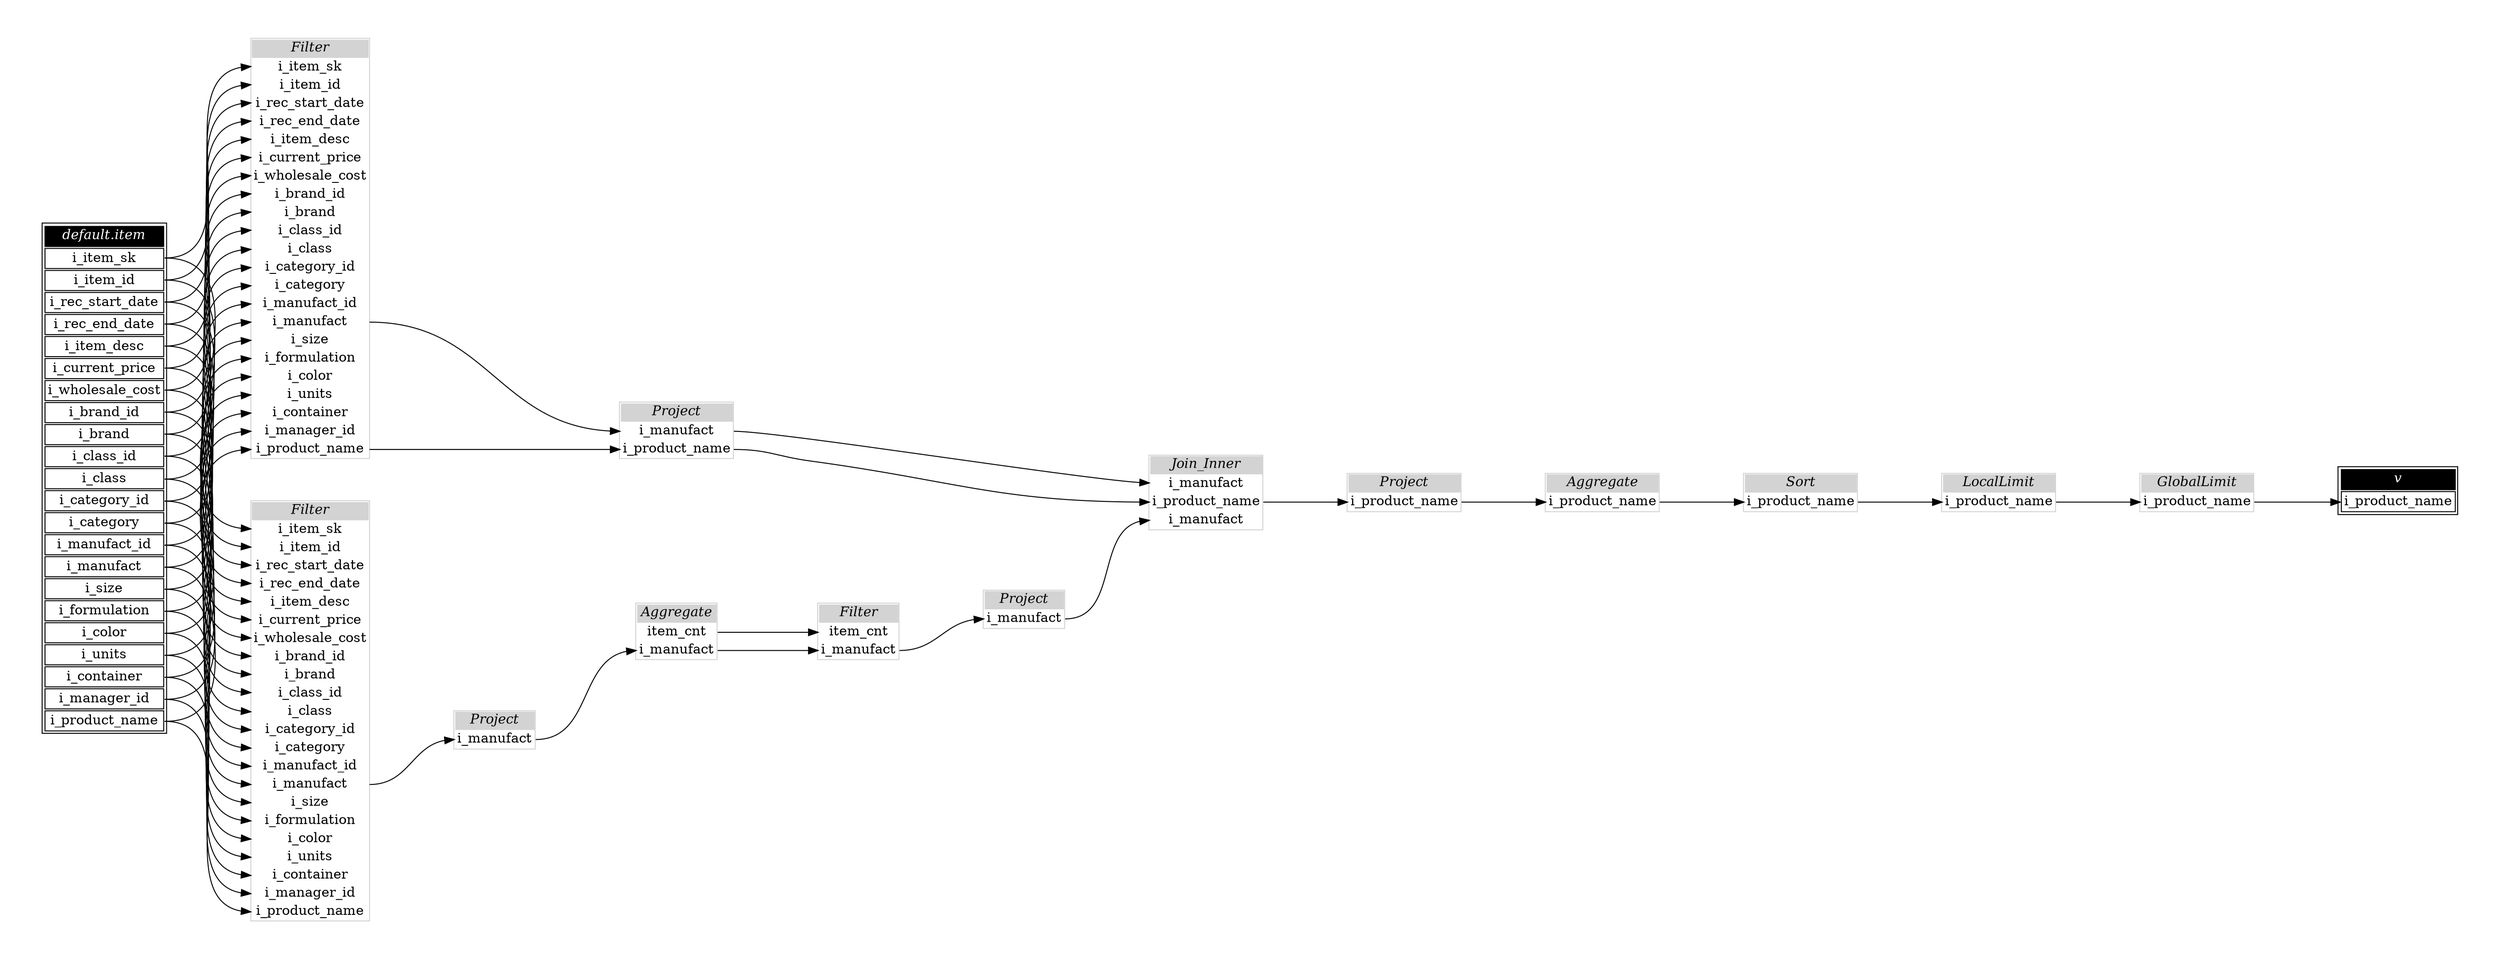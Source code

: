 // Automatically generated by TPCDSFlowTestSuite


digraph {
  graph [pad="0.5" nodesep="0.5" ranksep="1" fontname="Helvetica" rankdir=LR];
  node [shape=plaintext]

  
"Aggregate_39afe15" [label=<
<table color="lightgray" border="1" cellborder="0" cellspacing="0">
  <tr><td bgcolor="lightgray" port="nodeName"><i>Aggregate</i></td></tr>
  <tr><td port="0">item_cnt</td></tr>
<tr><td port="1">i_manufact</td></tr>
</table>>];
     

"Aggregate_71201df" [label=<
<table color="lightgray" border="1" cellborder="0" cellspacing="0">
  <tr><td bgcolor="lightgray" port="nodeName"><i>Aggregate</i></td></tr>
  <tr><td port="0">i_product_name</td></tr>
</table>>];
     

"Filter_2dbdd62" [label=<
<table color="lightgray" border="1" cellborder="0" cellspacing="0">
  <tr><td bgcolor="lightgray" port="nodeName"><i>Filter</i></td></tr>
  <tr><td port="0">item_cnt</td></tr>
<tr><td port="1">i_manufact</td></tr>
</table>>];
     

"Filter_c4784ae" [label=<
<table color="lightgray" border="1" cellborder="0" cellspacing="0">
  <tr><td bgcolor="lightgray" port="nodeName"><i>Filter</i></td></tr>
  <tr><td port="0">i_item_sk</td></tr>
<tr><td port="1">i_item_id</td></tr>
<tr><td port="2">i_rec_start_date</td></tr>
<tr><td port="3">i_rec_end_date</td></tr>
<tr><td port="4">i_item_desc</td></tr>
<tr><td port="5">i_current_price</td></tr>
<tr><td port="6">i_wholesale_cost</td></tr>
<tr><td port="7">i_brand_id</td></tr>
<tr><td port="8">i_brand</td></tr>
<tr><td port="9">i_class_id</td></tr>
<tr><td port="10">i_class</td></tr>
<tr><td port="11">i_category_id</td></tr>
<tr><td port="12">i_category</td></tr>
<tr><td port="13">i_manufact_id</td></tr>
<tr><td port="14">i_manufact</td></tr>
<tr><td port="15">i_size</td></tr>
<tr><td port="16">i_formulation</td></tr>
<tr><td port="17">i_color</td></tr>
<tr><td port="18">i_units</td></tr>
<tr><td port="19">i_container</td></tr>
<tr><td port="20">i_manager_id</td></tr>
<tr><td port="21">i_product_name</td></tr>
</table>>];
     

"Filter_cef5747" [label=<
<table color="lightgray" border="1" cellborder="0" cellspacing="0">
  <tr><td bgcolor="lightgray" port="nodeName"><i>Filter</i></td></tr>
  <tr><td port="0">i_item_sk</td></tr>
<tr><td port="1">i_item_id</td></tr>
<tr><td port="2">i_rec_start_date</td></tr>
<tr><td port="3">i_rec_end_date</td></tr>
<tr><td port="4">i_item_desc</td></tr>
<tr><td port="5">i_current_price</td></tr>
<tr><td port="6">i_wholesale_cost</td></tr>
<tr><td port="7">i_brand_id</td></tr>
<tr><td port="8">i_brand</td></tr>
<tr><td port="9">i_class_id</td></tr>
<tr><td port="10">i_class</td></tr>
<tr><td port="11">i_category_id</td></tr>
<tr><td port="12">i_category</td></tr>
<tr><td port="13">i_manufact_id</td></tr>
<tr><td port="14">i_manufact</td></tr>
<tr><td port="15">i_size</td></tr>
<tr><td port="16">i_formulation</td></tr>
<tr><td port="17">i_color</td></tr>
<tr><td port="18">i_units</td></tr>
<tr><td port="19">i_container</td></tr>
<tr><td port="20">i_manager_id</td></tr>
<tr><td port="21">i_product_name</td></tr>
</table>>];
     

"GlobalLimit_ba00b14" [label=<
<table color="lightgray" border="1" cellborder="0" cellspacing="0">
  <tr><td bgcolor="lightgray" port="nodeName"><i>GlobalLimit</i></td></tr>
  <tr><td port="0">i_product_name</td></tr>
</table>>];
     

"Join_Inner_36525a8" [label=<
<table color="lightgray" border="1" cellborder="0" cellspacing="0">
  <tr><td bgcolor="lightgray" port="nodeName"><i>Join_Inner</i></td></tr>
  <tr><td port="0">i_manufact</td></tr>
<tr><td port="1">i_product_name</td></tr>
<tr><td port="2">i_manufact</td></tr>
</table>>];
     

"LocalLimit_d8a8d17" [label=<
<table color="lightgray" border="1" cellborder="0" cellspacing="0">
  <tr><td bgcolor="lightgray" port="nodeName"><i>LocalLimit</i></td></tr>
  <tr><td port="0">i_product_name</td></tr>
</table>>];
     

"Project_0964194" [label=<
<table color="lightgray" border="1" cellborder="0" cellspacing="0">
  <tr><td bgcolor="lightgray" port="nodeName"><i>Project</i></td></tr>
  <tr><td port="0">i_manufact</td></tr>
</table>>];
     

"Project_0be306f" [label=<
<table color="lightgray" border="1" cellborder="0" cellspacing="0">
  <tr><td bgcolor="lightgray" port="nodeName"><i>Project</i></td></tr>
  <tr><td port="0">i_manufact</td></tr>
</table>>];
     

"Project_35c0a37" [label=<
<table color="lightgray" border="1" cellborder="0" cellspacing="0">
  <tr><td bgcolor="lightgray" port="nodeName"><i>Project</i></td></tr>
  <tr><td port="0">i_product_name</td></tr>
</table>>];
     

"Project_905bd41" [label=<
<table color="lightgray" border="1" cellborder="0" cellspacing="0">
  <tr><td bgcolor="lightgray" port="nodeName"><i>Project</i></td></tr>
  <tr><td port="0">i_manufact</td></tr>
<tr><td port="1">i_product_name</td></tr>
</table>>];
     

"Sort_996d505" [label=<
<table color="lightgray" border="1" cellborder="0" cellspacing="0">
  <tr><td bgcolor="lightgray" port="nodeName"><i>Sort</i></td></tr>
  <tr><td port="0">i_product_name</td></tr>
</table>>];
     

"default.item" [color="black" label=<
<table>
  <tr><td bgcolor="black" port="nodeName"><i><font color="white">default.item</font></i></td></tr>
  <tr><td port="0">i_item_sk</td></tr>
<tr><td port="1">i_item_id</td></tr>
<tr><td port="2">i_rec_start_date</td></tr>
<tr><td port="3">i_rec_end_date</td></tr>
<tr><td port="4">i_item_desc</td></tr>
<tr><td port="5">i_current_price</td></tr>
<tr><td port="6">i_wholesale_cost</td></tr>
<tr><td port="7">i_brand_id</td></tr>
<tr><td port="8">i_brand</td></tr>
<tr><td port="9">i_class_id</td></tr>
<tr><td port="10">i_class</td></tr>
<tr><td port="11">i_category_id</td></tr>
<tr><td port="12">i_category</td></tr>
<tr><td port="13">i_manufact_id</td></tr>
<tr><td port="14">i_manufact</td></tr>
<tr><td port="15">i_size</td></tr>
<tr><td port="16">i_formulation</td></tr>
<tr><td port="17">i_color</td></tr>
<tr><td port="18">i_units</td></tr>
<tr><td port="19">i_container</td></tr>
<tr><td port="20">i_manager_id</td></tr>
<tr><td port="21">i_product_name</td></tr>
</table>>];
     

"v" [color="black" label=<
<table>
  <tr><td bgcolor="black" port="nodeName"><i><font color="white">v</font></i></td></tr>
  <tr><td port="0">i_product_name</td></tr>
</table>>];
     
  "Aggregate_39afe15":0 -> "Filter_2dbdd62":0;
"Aggregate_39afe15":1 -> "Filter_2dbdd62":1;
"Aggregate_71201df":0 -> "Sort_996d505":0;
"Filter_2dbdd62":1 -> "Project_0be306f":0;
"Filter_c4784ae":14 -> "Project_0964194":0;
"Filter_cef5747":14 -> "Project_905bd41":0;
"Filter_cef5747":21 -> "Project_905bd41":1;
"GlobalLimit_ba00b14":0 -> "v":0;
"Join_Inner_36525a8":1 -> "Project_35c0a37":0;
"LocalLimit_d8a8d17":0 -> "GlobalLimit_ba00b14":0;
"Project_0964194":0 -> "Aggregate_39afe15":1;
"Project_0be306f":0 -> "Join_Inner_36525a8":2;
"Project_35c0a37":0 -> "Aggregate_71201df":0;
"Project_905bd41":0 -> "Join_Inner_36525a8":0;
"Project_905bd41":1 -> "Join_Inner_36525a8":1;
"Sort_996d505":0 -> "LocalLimit_d8a8d17":0;
"default.item":0 -> "Filter_c4784ae":0;
"default.item":0 -> "Filter_cef5747":0;
"default.item":1 -> "Filter_c4784ae":1;
"default.item":1 -> "Filter_cef5747":1;
"default.item":10 -> "Filter_c4784ae":10;
"default.item":10 -> "Filter_cef5747":10;
"default.item":11 -> "Filter_c4784ae":11;
"default.item":11 -> "Filter_cef5747":11;
"default.item":12 -> "Filter_c4784ae":12;
"default.item":12 -> "Filter_cef5747":12;
"default.item":13 -> "Filter_c4784ae":13;
"default.item":13 -> "Filter_cef5747":13;
"default.item":14 -> "Filter_c4784ae":14;
"default.item":14 -> "Filter_cef5747":14;
"default.item":15 -> "Filter_c4784ae":15;
"default.item":15 -> "Filter_cef5747":15;
"default.item":16 -> "Filter_c4784ae":16;
"default.item":16 -> "Filter_cef5747":16;
"default.item":17 -> "Filter_c4784ae":17;
"default.item":17 -> "Filter_cef5747":17;
"default.item":18 -> "Filter_c4784ae":18;
"default.item":18 -> "Filter_cef5747":18;
"default.item":19 -> "Filter_c4784ae":19;
"default.item":19 -> "Filter_cef5747":19;
"default.item":2 -> "Filter_c4784ae":2;
"default.item":2 -> "Filter_cef5747":2;
"default.item":20 -> "Filter_c4784ae":20;
"default.item":20 -> "Filter_cef5747":20;
"default.item":21 -> "Filter_c4784ae":21;
"default.item":21 -> "Filter_cef5747":21;
"default.item":3 -> "Filter_c4784ae":3;
"default.item":3 -> "Filter_cef5747":3;
"default.item":4 -> "Filter_c4784ae":4;
"default.item":4 -> "Filter_cef5747":4;
"default.item":5 -> "Filter_c4784ae":5;
"default.item":5 -> "Filter_cef5747":5;
"default.item":6 -> "Filter_c4784ae":6;
"default.item":6 -> "Filter_cef5747":6;
"default.item":7 -> "Filter_c4784ae":7;
"default.item":7 -> "Filter_cef5747":7;
"default.item":8 -> "Filter_c4784ae":8;
"default.item":8 -> "Filter_cef5747":8;
"default.item":9 -> "Filter_c4784ae":9;
"default.item":9 -> "Filter_cef5747":9;
}
       